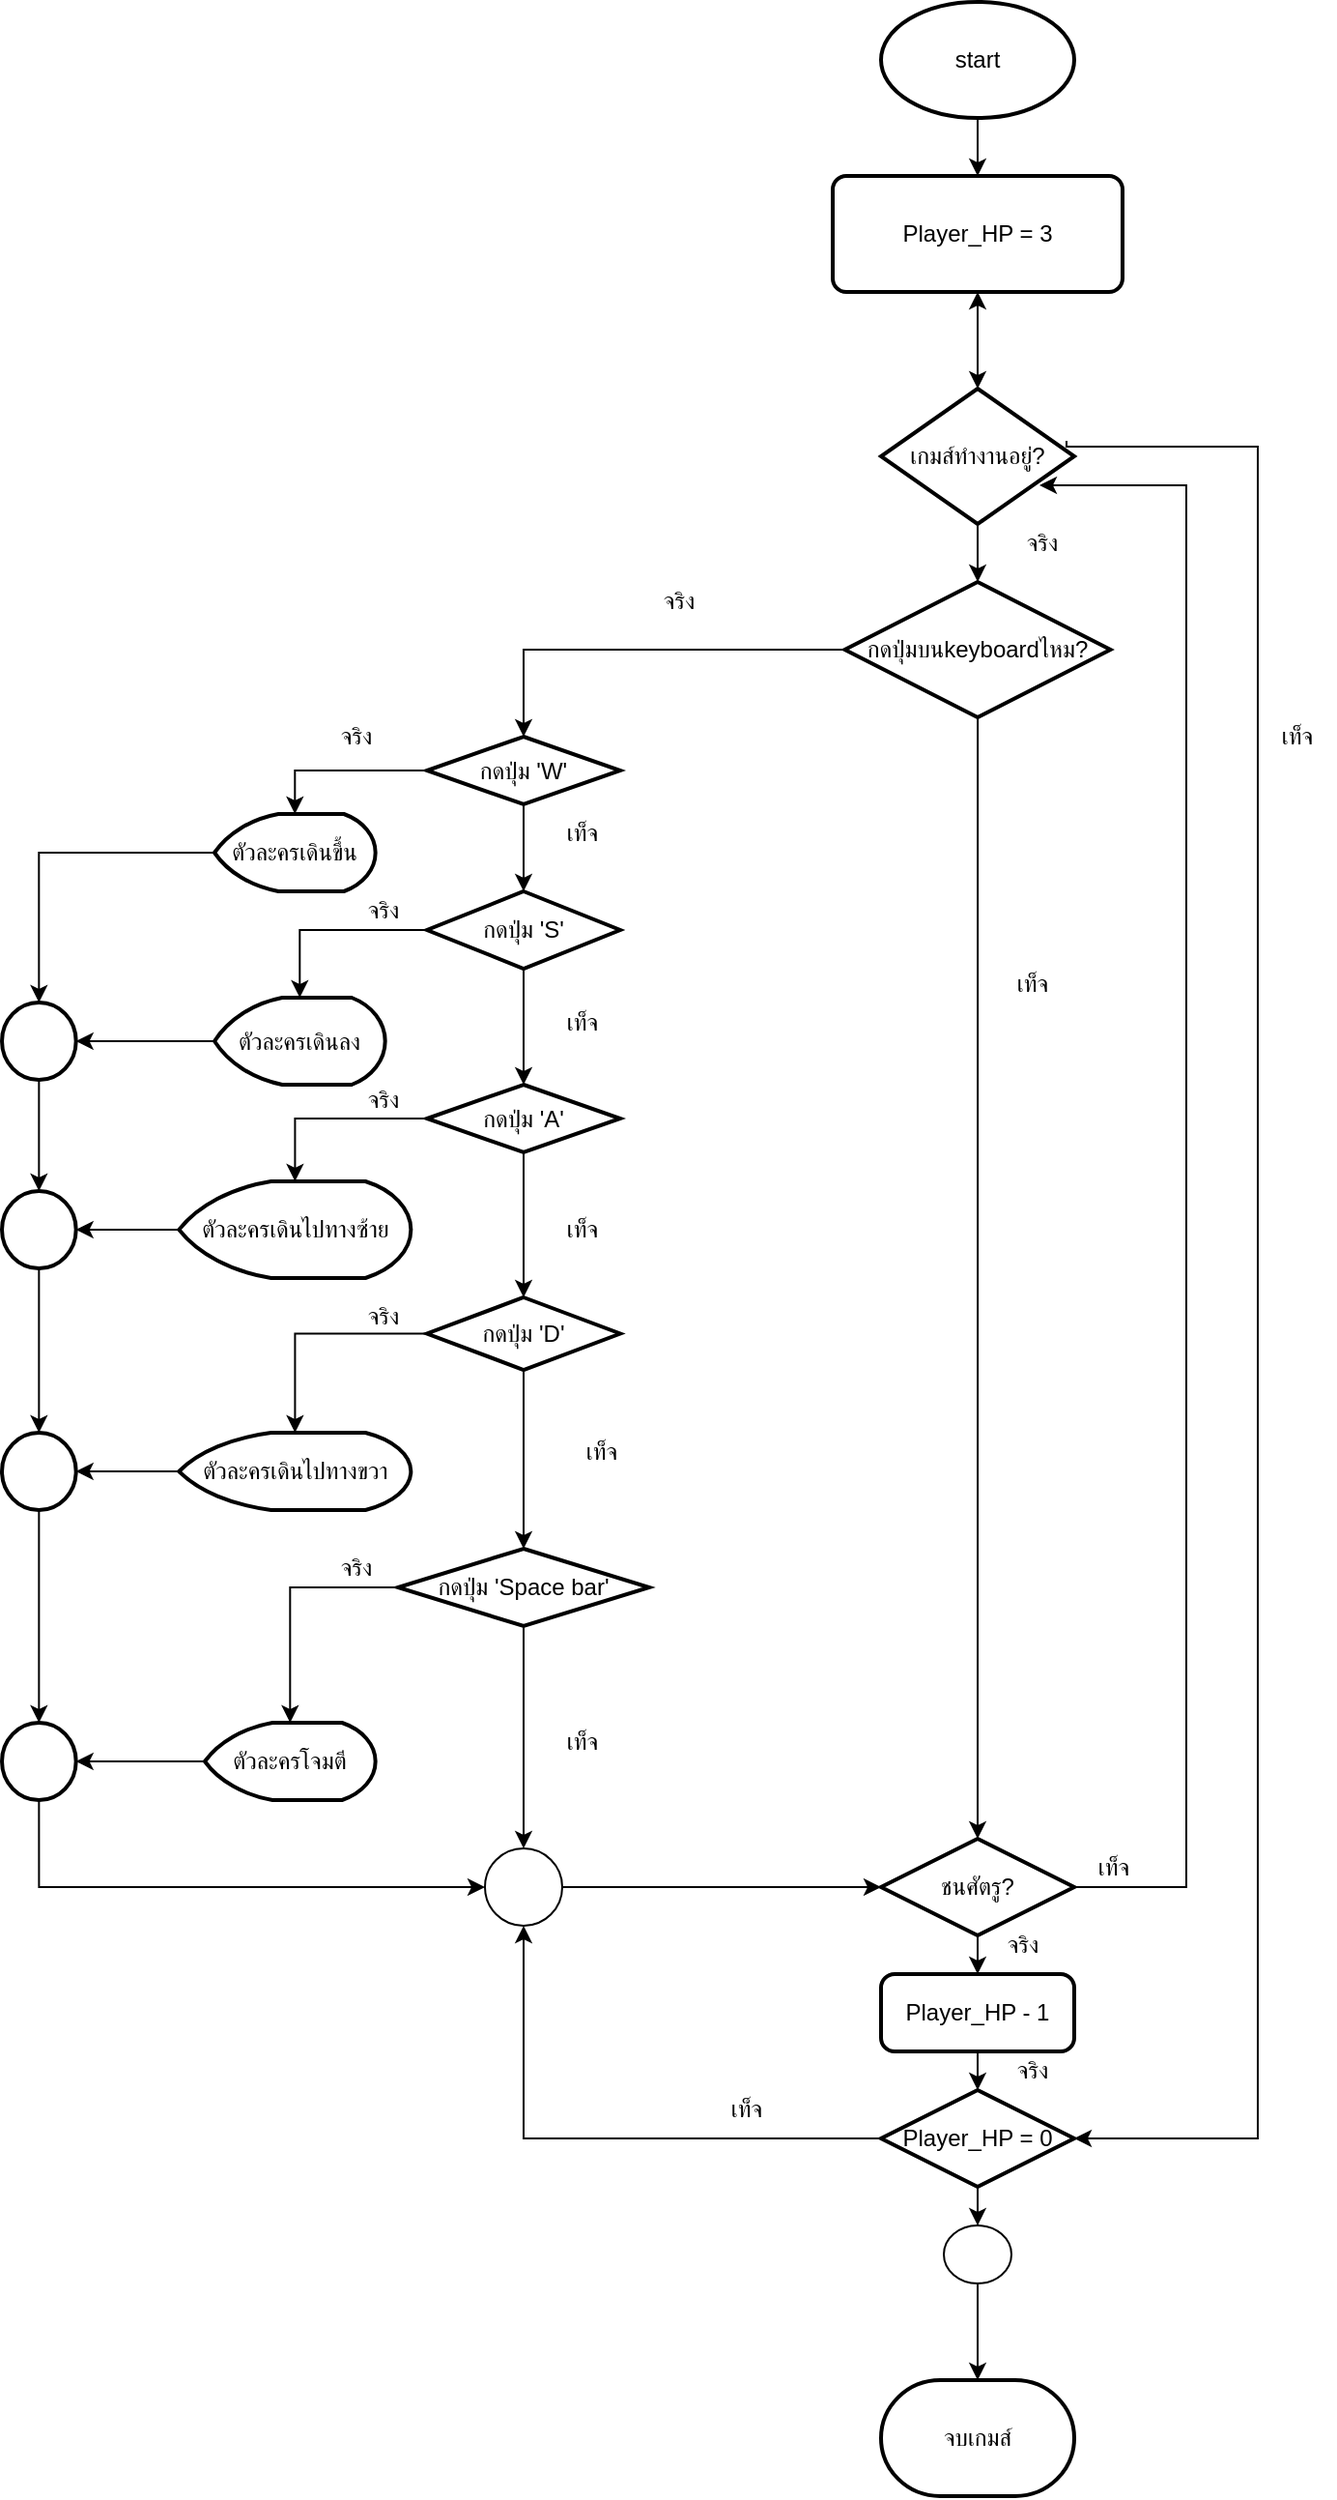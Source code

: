 <mxfile version="14.2.7" type="github" pages="3">
  <diagram id="C5RBs43oDa-KdzZeNtuy" name="seeker_game(seeker)">
    <mxGraphModel dx="1695" dy="1648" grid="1" gridSize="10" guides="1" tooltips="1" connect="1" arrows="1" fold="1" page="1" pageScale="1" pageWidth="827" pageHeight="1169" math="0" shadow="0">
      <root>
        <mxCell id="WIyWlLk6GJQsqaUBKTNV-0" />
        <mxCell id="WIyWlLk6GJQsqaUBKTNV-1" parent="WIyWlLk6GJQsqaUBKTNV-0" />
        <mxCell id="wHNVbnOoPtwqPBdJOQNX-8" value="" style="edgeStyle=orthogonalEdgeStyle;rounded=0;orthogonalLoop=1;jettySize=auto;html=1;" parent="WIyWlLk6GJQsqaUBKTNV-1" source="wHNVbnOoPtwqPBdJOQNX-9" edge="1">
          <mxGeometry relative="1" as="geometry">
            <mxPoint x="395" y="150" as="targetPoint" />
          </mxGeometry>
        </mxCell>
        <mxCell id="wHNVbnOoPtwqPBdJOQNX-6" value="start" style="strokeWidth=2;html=1;shape=mxgraph.flowchart.start_1;whiteSpace=wrap;" parent="WIyWlLk6GJQsqaUBKTNV-1" vertex="1">
          <mxGeometry x="345" width="100" height="60" as="geometry" />
        </mxCell>
        <mxCell id="wHNVbnOoPtwqPBdJOQNX-11" value="" style="edgeStyle=orthogonalEdgeStyle;rounded=0;orthogonalLoop=1;jettySize=auto;html=1;" parent="WIyWlLk6GJQsqaUBKTNV-1" source="wHNVbnOoPtwqPBdJOQNX-9" target="wHNVbnOoPtwqPBdJOQNX-35" edge="1">
          <mxGeometry relative="1" as="geometry">
            <mxPoint x="395" y="190" as="targetPoint" />
          </mxGeometry>
        </mxCell>
        <mxCell id="wHNVbnOoPtwqPBdJOQNX-9" value="Player_HP = 3" style="rounded=1;whiteSpace=wrap;html=1;absoluteArcSize=1;arcSize=14;strokeWidth=2;" parent="WIyWlLk6GJQsqaUBKTNV-1" vertex="1">
          <mxGeometry x="320" y="90" width="150" height="60" as="geometry" />
        </mxCell>
        <mxCell id="wHNVbnOoPtwqPBdJOQNX-26" value="" style="edgeStyle=orthogonalEdgeStyle;rounded=0;orthogonalLoop=1;jettySize=auto;html=1;" parent="WIyWlLk6GJQsqaUBKTNV-1" source="wHNVbnOoPtwqPBdJOQNX-6" target="wHNVbnOoPtwqPBdJOQNX-9" edge="1">
          <mxGeometry relative="1" as="geometry">
            <mxPoint x="395" y="60" as="sourcePoint" />
            <mxPoint x="395" y="150" as="targetPoint" />
          </mxGeometry>
        </mxCell>
        <mxCell id="wHNVbnOoPtwqPBdJOQNX-37" value="" style="edgeStyle=orthogonalEdgeStyle;rounded=0;orthogonalLoop=1;jettySize=auto;html=1;" parent="WIyWlLk6GJQsqaUBKTNV-1" source="wHNVbnOoPtwqPBdJOQNX-35" target="wHNVbnOoPtwqPBdJOQNX-39" edge="1">
          <mxGeometry relative="1" as="geometry">
            <mxPoint x="395" y="300" as="targetPoint" />
          </mxGeometry>
        </mxCell>
        <mxCell id="wHNVbnOoPtwqPBdJOQNX-91" value="" style="edgeStyle=orthogonalEdgeStyle;rounded=0;orthogonalLoop=1;jettySize=auto;html=1;entryX=1;entryY=0.5;entryDx=0;entryDy=0;entryPerimeter=0;exitX=0.96;exitY=0.386;exitDx=0;exitDy=0;exitPerimeter=0;" parent="WIyWlLk6GJQsqaUBKTNV-1" source="wHNVbnOoPtwqPBdJOQNX-35" target="wHNVbnOoPtwqPBdJOQNX-86" edge="1">
          <mxGeometry relative="1" as="geometry">
            <mxPoint x="530" y="1110" as="targetPoint" />
            <Array as="points">
              <mxPoint x="441" y="230" />
              <mxPoint x="540" y="230" />
              <mxPoint x="540" y="1105" />
            </Array>
            <mxPoint x="520" y="230" as="sourcePoint" />
          </mxGeometry>
        </mxCell>
        <mxCell id="wHNVbnOoPtwqPBdJOQNX-35" value="เกมส์ทำงานอยู่?" style="strokeWidth=2;html=1;shape=mxgraph.flowchart.decision;whiteSpace=wrap;" parent="WIyWlLk6GJQsqaUBKTNV-1" vertex="1">
          <mxGeometry x="345" y="200" width="100" height="70" as="geometry" />
        </mxCell>
        <mxCell id="wHNVbnOoPtwqPBdJOQNX-41" value="" style="edgeStyle=orthogonalEdgeStyle;rounded=0;orthogonalLoop=1;jettySize=auto;html=1;" parent="WIyWlLk6GJQsqaUBKTNV-1" source="wHNVbnOoPtwqPBdJOQNX-39" target="wHNVbnOoPtwqPBdJOQNX-42" edge="1">
          <mxGeometry relative="1" as="geometry">
            <mxPoint x="237.5" y="335" as="targetPoint" />
          </mxGeometry>
        </mxCell>
        <mxCell id="wHNVbnOoPtwqPBdJOQNX-48" value="" style="edgeStyle=orthogonalEdgeStyle;rounded=0;orthogonalLoop=1;jettySize=auto;html=1;" parent="WIyWlLk6GJQsqaUBKTNV-1" source="wHNVbnOoPtwqPBdJOQNX-39" target="wHNVbnOoPtwqPBdJOQNX-77" edge="1">
          <mxGeometry relative="1" as="geometry">
            <mxPoint x="395" y="920" as="targetPoint" />
          </mxGeometry>
        </mxCell>
        <mxCell id="wHNVbnOoPtwqPBdJOQNX-39" value="กดปุ่มบนkeyboardไหม?" style="strokeWidth=2;html=1;shape=mxgraph.flowchart.decision;whiteSpace=wrap;" parent="WIyWlLk6GJQsqaUBKTNV-1" vertex="1">
          <mxGeometry x="326.25" y="300" width="137.5" height="70" as="geometry" />
        </mxCell>
        <mxCell id="wHNVbnOoPtwqPBdJOQNX-44" value="" style="edgeStyle=orthogonalEdgeStyle;rounded=0;orthogonalLoop=1;jettySize=auto;html=1;" parent="WIyWlLk6GJQsqaUBKTNV-1" source="wHNVbnOoPtwqPBdJOQNX-42" target="wHNVbnOoPtwqPBdJOQNX-46" edge="1">
          <mxGeometry relative="1" as="geometry">
            <mxPoint x="80" y="432.5" as="targetPoint" />
          </mxGeometry>
        </mxCell>
        <mxCell id="wHNVbnOoPtwqPBdJOQNX-51" value="" style="edgeStyle=orthogonalEdgeStyle;rounded=0;orthogonalLoop=1;jettySize=auto;html=1;" parent="WIyWlLk6GJQsqaUBKTNV-1" source="wHNVbnOoPtwqPBdJOQNX-42" target="wHNVbnOoPtwqPBdJOQNX-52" edge="1">
          <mxGeometry relative="1" as="geometry">
            <mxPoint x="160" y="460" as="targetPoint" />
          </mxGeometry>
        </mxCell>
        <mxCell id="wHNVbnOoPtwqPBdJOQNX-42" value="กดปุ่ม &#39;W&#39;" style="strokeWidth=2;html=1;shape=mxgraph.flowchart.decision;whiteSpace=wrap;" parent="WIyWlLk6GJQsqaUBKTNV-1" vertex="1">
          <mxGeometry x="110" y="380" width="100" height="35" as="geometry" />
        </mxCell>
        <mxCell id="CEpXH5v3VkCyneLMz-51-4" value="" style="edgeStyle=orthogonalEdgeStyle;rounded=0;orthogonalLoop=1;jettySize=auto;html=1;" edge="1" parent="WIyWlLk6GJQsqaUBKTNV-1" source="wHNVbnOoPtwqPBdJOQNX-46" target="CEpXH5v3VkCyneLMz-51-3">
          <mxGeometry relative="1" as="geometry" />
        </mxCell>
        <mxCell id="wHNVbnOoPtwqPBdJOQNX-46" value="ตัวละครเดินขึ้น" style="strokeWidth=2;html=1;shape=mxgraph.flowchart.display;whiteSpace=wrap;" parent="WIyWlLk6GJQsqaUBKTNV-1" vertex="1">
          <mxGeometry y="420" width="83.33" height="40" as="geometry" />
        </mxCell>
        <mxCell id="wHNVbnOoPtwqPBdJOQNX-55" value="" style="edgeStyle=orthogonalEdgeStyle;rounded=0;orthogonalLoop=1;jettySize=auto;html=1;" parent="WIyWlLk6GJQsqaUBKTNV-1" source="wHNVbnOoPtwqPBdJOQNX-52" target="wHNVbnOoPtwqPBdJOQNX-56" edge="1">
          <mxGeometry relative="1" as="geometry">
            <mxPoint x="60" y="480" as="targetPoint" />
          </mxGeometry>
        </mxCell>
        <mxCell id="wHNVbnOoPtwqPBdJOQNX-58" value="" style="edgeStyle=orthogonalEdgeStyle;rounded=0;orthogonalLoop=1;jettySize=auto;html=1;" parent="WIyWlLk6GJQsqaUBKTNV-1" source="wHNVbnOoPtwqPBdJOQNX-52" target="wHNVbnOoPtwqPBdJOQNX-59" edge="1">
          <mxGeometry relative="1" as="geometry">
            <mxPoint x="160" y="570" as="targetPoint" />
          </mxGeometry>
        </mxCell>
        <mxCell id="wHNVbnOoPtwqPBdJOQNX-52" value="กดปุ่ม &#39;S&#39;" style="strokeWidth=2;html=1;shape=mxgraph.flowchart.decision;whiteSpace=wrap;" parent="WIyWlLk6GJQsqaUBKTNV-1" vertex="1">
          <mxGeometry x="110" y="460" width="100" height="40" as="geometry" />
        </mxCell>
        <mxCell id="CEpXH5v3VkCyneLMz-51-5" value="" style="edgeStyle=orthogonalEdgeStyle;rounded=0;orthogonalLoop=1;jettySize=auto;html=1;" edge="1" parent="WIyWlLk6GJQsqaUBKTNV-1" source="wHNVbnOoPtwqPBdJOQNX-56" target="CEpXH5v3VkCyneLMz-51-3">
          <mxGeometry relative="1" as="geometry" />
        </mxCell>
        <mxCell id="wHNVbnOoPtwqPBdJOQNX-56" value="ตัวละครเดินลง" style="strokeWidth=2;html=1;shape=mxgraph.flowchart.display;whiteSpace=wrap;" parent="WIyWlLk6GJQsqaUBKTNV-1" vertex="1">
          <mxGeometry y="515" width="88.34" height="45" as="geometry" />
        </mxCell>
        <mxCell id="wHNVbnOoPtwqPBdJOQNX-60" value="" style="edgeStyle=orthogonalEdgeStyle;rounded=0;orthogonalLoop=1;jettySize=auto;html=1;" parent="WIyWlLk6GJQsqaUBKTNV-1" source="wHNVbnOoPtwqPBdJOQNX-59" target="wHNVbnOoPtwqPBdJOQNX-61" edge="1">
          <mxGeometry relative="1" as="geometry">
            <mxPoint x="44" y="630" as="targetPoint" />
          </mxGeometry>
        </mxCell>
        <mxCell id="wHNVbnOoPtwqPBdJOQNX-63" value="" style="edgeStyle=orthogonalEdgeStyle;rounded=0;orthogonalLoop=1;jettySize=auto;html=1;" parent="WIyWlLk6GJQsqaUBKTNV-1" source="wHNVbnOoPtwqPBdJOQNX-59" target="wHNVbnOoPtwqPBdJOQNX-64" edge="1">
          <mxGeometry relative="1" as="geometry">
            <mxPoint x="160" y="662.5" as="targetPoint" />
          </mxGeometry>
        </mxCell>
        <mxCell id="wHNVbnOoPtwqPBdJOQNX-59" value="กดปุ่ม &#39;A&#39;" style="strokeWidth=2;html=1;shape=mxgraph.flowchart.decision;whiteSpace=wrap;" parent="WIyWlLk6GJQsqaUBKTNV-1" vertex="1">
          <mxGeometry x="110" y="560" width="100" height="35" as="geometry" />
        </mxCell>
        <mxCell id="CEpXH5v3VkCyneLMz-51-8" value="" style="edgeStyle=orthogonalEdgeStyle;rounded=0;orthogonalLoop=1;jettySize=auto;html=1;" edge="1" parent="WIyWlLk6GJQsqaUBKTNV-1" source="wHNVbnOoPtwqPBdJOQNX-61" target="CEpXH5v3VkCyneLMz-51-6">
          <mxGeometry relative="1" as="geometry" />
        </mxCell>
        <mxCell id="wHNVbnOoPtwqPBdJOQNX-61" value="ตัวละครเดินไปทางซ้าย" style="strokeWidth=2;html=1;shape=mxgraph.flowchart.display;whiteSpace=wrap;" parent="WIyWlLk6GJQsqaUBKTNV-1" vertex="1">
          <mxGeometry x="-18.34" y="610" width="120" height="50" as="geometry" />
        </mxCell>
        <mxCell id="wHNVbnOoPtwqPBdJOQNX-66" value="" style="edgeStyle=orthogonalEdgeStyle;rounded=0;orthogonalLoop=1;jettySize=auto;html=1;" parent="WIyWlLk6GJQsqaUBKTNV-1" source="wHNVbnOoPtwqPBdJOQNX-64" target="wHNVbnOoPtwqPBdJOQNX-67" edge="1">
          <mxGeometry relative="1" as="geometry">
            <mxPoint x="30.017" y="688.8" as="targetPoint" />
          </mxGeometry>
        </mxCell>
        <mxCell id="wHNVbnOoPtwqPBdJOQNX-70" value="" style="edgeStyle=orthogonalEdgeStyle;rounded=0;orthogonalLoop=1;jettySize=auto;html=1;" parent="WIyWlLk6GJQsqaUBKTNV-1" source="wHNVbnOoPtwqPBdJOQNX-64" target="wHNVbnOoPtwqPBdJOQNX-71" edge="1">
          <mxGeometry relative="1" as="geometry">
            <mxPoint x="160" y="776.25" as="targetPoint" />
          </mxGeometry>
        </mxCell>
        <mxCell id="wHNVbnOoPtwqPBdJOQNX-64" value="กดปุ่ม &#39;D&#39;" style="strokeWidth=2;html=1;shape=mxgraph.flowchart.decision;whiteSpace=wrap;" parent="WIyWlLk6GJQsqaUBKTNV-1" vertex="1">
          <mxGeometry x="110" y="670" width="100" height="37.5" as="geometry" />
        </mxCell>
        <mxCell id="CEpXH5v3VkCyneLMz-51-11" value="" style="edgeStyle=orthogonalEdgeStyle;rounded=0;orthogonalLoop=1;jettySize=auto;html=1;" edge="1" parent="WIyWlLk6GJQsqaUBKTNV-1" source="wHNVbnOoPtwqPBdJOQNX-67" target="CEpXH5v3VkCyneLMz-51-9">
          <mxGeometry relative="1" as="geometry" />
        </mxCell>
        <mxCell id="wHNVbnOoPtwqPBdJOQNX-67" value="ตัวละครเดินไปทางขวา" style="strokeWidth=2;html=1;shape=mxgraph.flowchart.display;whiteSpace=wrap;" parent="WIyWlLk6GJQsqaUBKTNV-1" vertex="1">
          <mxGeometry x="-18.34" y="740" width="120" height="40" as="geometry" />
        </mxCell>
        <mxCell id="wHNVbnOoPtwqPBdJOQNX-73" value="" style="edgeStyle=orthogonalEdgeStyle;rounded=0;orthogonalLoop=1;jettySize=auto;html=1;" parent="WIyWlLk6GJQsqaUBKTNV-1" source="wHNVbnOoPtwqPBdJOQNX-71" target="wHNVbnOoPtwqPBdJOQNX-74" edge="1">
          <mxGeometry relative="1" as="geometry">
            <mxPoint x="15" y="820" as="targetPoint" />
          </mxGeometry>
        </mxCell>
        <mxCell id="wHNVbnOoPtwqPBdJOQNX-94" value="" style="edgeStyle=orthogonalEdgeStyle;rounded=0;orthogonalLoop=1;jettySize=auto;html=1;exitX=0.5;exitY=1;exitDx=0;exitDy=0;exitPerimeter=0;" parent="WIyWlLk6GJQsqaUBKTNV-1" source="wHNVbnOoPtwqPBdJOQNX-71" target="CEpXH5v3VkCyneLMz-51-2" edge="1">
          <mxGeometry relative="1" as="geometry">
            <mxPoint x="160" y="940" as="targetPoint" />
            <Array as="points">
              <mxPoint x="160" y="940" />
            </Array>
          </mxGeometry>
        </mxCell>
        <mxCell id="wHNVbnOoPtwqPBdJOQNX-71" value="กดปุ่ม &#39;Space bar&#39;" style="strokeWidth=2;html=1;shape=mxgraph.flowchart.decision;whiteSpace=wrap;" parent="WIyWlLk6GJQsqaUBKTNV-1" vertex="1">
          <mxGeometry x="95" y="800" width="130" height="40" as="geometry" />
        </mxCell>
        <mxCell id="CEpXH5v3VkCyneLMz-51-14" value="" style="edgeStyle=orthogonalEdgeStyle;rounded=0;orthogonalLoop=1;jettySize=auto;html=1;" edge="1" parent="WIyWlLk6GJQsqaUBKTNV-1" source="wHNVbnOoPtwqPBdJOQNX-74" target="CEpXH5v3VkCyneLMz-51-12">
          <mxGeometry relative="1" as="geometry" />
        </mxCell>
        <mxCell id="wHNVbnOoPtwqPBdJOQNX-74" value="ตัวละครโจมตี" style="strokeWidth=2;html=1;shape=mxgraph.flowchart.display;whiteSpace=wrap;" parent="WIyWlLk6GJQsqaUBKTNV-1" vertex="1">
          <mxGeometry x="-5.01" y="890" width="88.34" height="40" as="geometry" />
        </mxCell>
        <mxCell id="wHNVbnOoPtwqPBdJOQNX-82" value="" style="edgeStyle=orthogonalEdgeStyle;rounded=0;orthogonalLoop=1;jettySize=auto;html=1;" parent="WIyWlLk6GJQsqaUBKTNV-1" source="wHNVbnOoPtwqPBdJOQNX-77" target="wHNVbnOoPtwqPBdJOQNX-83" edge="1">
          <mxGeometry relative="1" as="geometry">
            <mxPoint x="395" y="1030" as="targetPoint" />
          </mxGeometry>
        </mxCell>
        <mxCell id="wHNVbnOoPtwqPBdJOQNX-96" value="" style="edgeStyle=orthogonalEdgeStyle;rounded=0;orthogonalLoop=1;jettySize=auto;html=1;entryX=0.82;entryY=0.714;entryDx=0;entryDy=0;entryPerimeter=0;" parent="WIyWlLk6GJQsqaUBKTNV-1" source="wHNVbnOoPtwqPBdJOQNX-77" target="wHNVbnOoPtwqPBdJOQNX-35" edge="1">
          <mxGeometry relative="1" as="geometry">
            <mxPoint x="502.5" y="250" as="targetPoint" />
            <Array as="points">
              <mxPoint x="503" y="975" />
              <mxPoint x="503" y="250" />
            </Array>
          </mxGeometry>
        </mxCell>
        <mxCell id="wHNVbnOoPtwqPBdJOQNX-77" value="ชนศัตรู?" style="strokeWidth=2;html=1;shape=mxgraph.flowchart.decision;whiteSpace=wrap;" parent="WIyWlLk6GJQsqaUBKTNV-1" vertex="1">
          <mxGeometry x="345" y="950" width="100" height="50" as="geometry" />
        </mxCell>
        <mxCell id="wHNVbnOoPtwqPBdJOQNX-85" value="" style="edgeStyle=orthogonalEdgeStyle;rounded=0;orthogonalLoop=1;jettySize=auto;html=1;" parent="WIyWlLk6GJQsqaUBKTNV-1" source="wHNVbnOoPtwqPBdJOQNX-83" target="wHNVbnOoPtwqPBdJOQNX-86" edge="1">
          <mxGeometry relative="1" as="geometry">
            <mxPoint x="395" y="1100" as="targetPoint" />
          </mxGeometry>
        </mxCell>
        <mxCell id="wHNVbnOoPtwqPBdJOQNX-83" value="Player_HP - 1" style="rounded=1;whiteSpace=wrap;html=1;absoluteArcSize=1;arcSize=14;strokeWidth=2;" parent="WIyWlLk6GJQsqaUBKTNV-1" vertex="1">
          <mxGeometry x="345" y="1020" width="100" height="40" as="geometry" />
        </mxCell>
        <mxCell id="wHNVbnOoPtwqPBdJOQNX-88" value="" style="edgeStyle=orthogonalEdgeStyle;rounded=0;orthogonalLoop=1;jettySize=auto;html=1;" parent="WIyWlLk6GJQsqaUBKTNV-1" source="wHNVbnOoPtwqPBdJOQNX-86" target="wHNVbnOoPtwqPBdJOQNX-92" edge="1">
          <mxGeometry relative="1" as="geometry">
            <mxPoint x="395" y="1149" as="targetPoint" />
          </mxGeometry>
        </mxCell>
        <mxCell id="CEpXH5v3VkCyneLMz-51-34" value="" style="edgeStyle=orthogonalEdgeStyle;rounded=0;orthogonalLoop=1;jettySize=auto;html=1;entryX=0.5;entryY=1;entryDx=0;entryDy=0;entryPerimeter=0;" edge="1" parent="WIyWlLk6GJQsqaUBKTNV-1" source="wHNVbnOoPtwqPBdJOQNX-86" target="CEpXH5v3VkCyneLMz-51-2">
          <mxGeometry relative="1" as="geometry">
            <mxPoint x="160" y="1105" as="targetPoint" />
            <Array as="points">
              <mxPoint x="160" y="1105" />
            </Array>
          </mxGeometry>
        </mxCell>
        <mxCell id="wHNVbnOoPtwqPBdJOQNX-86" value="Player_HP = 0" style="strokeWidth=2;html=1;shape=mxgraph.flowchart.decision;whiteSpace=wrap;" parent="WIyWlLk6GJQsqaUBKTNV-1" vertex="1">
          <mxGeometry x="345" y="1080" width="100" height="50" as="geometry" />
        </mxCell>
        <mxCell id="wHNVbnOoPtwqPBdJOQNX-100" value="" style="edgeStyle=orthogonalEdgeStyle;rounded=0;orthogonalLoop=1;jettySize=auto;html=1;" parent="WIyWlLk6GJQsqaUBKTNV-1" source="wHNVbnOoPtwqPBdJOQNX-92" target="wHNVbnOoPtwqPBdJOQNX-101" edge="1">
          <mxGeometry relative="1" as="geometry">
            <mxPoint x="395" y="1220" as="targetPoint" />
          </mxGeometry>
        </mxCell>
        <mxCell id="wHNVbnOoPtwqPBdJOQNX-92" value="" style="verticalLabelPosition=bottom;verticalAlign=top;html=1;shape=mxgraph.flowchart.on-page_reference;" parent="WIyWlLk6GJQsqaUBKTNV-1" vertex="1">
          <mxGeometry x="377.5" y="1150" width="35" height="30" as="geometry" />
        </mxCell>
        <mxCell id="wHNVbnOoPtwqPBdJOQNX-101" value="จบเกมส์" style="strokeWidth=2;html=1;shape=mxgraph.flowchart.terminator;whiteSpace=wrap;" parent="WIyWlLk6GJQsqaUBKTNV-1" vertex="1">
          <mxGeometry x="345" y="1230" width="100" height="60" as="geometry" />
        </mxCell>
        <mxCell id="CEpXH5v3VkCyneLMz-51-0" value="จริง" style="text;html=1;align=center;verticalAlign=middle;resizable=0;points=[];autosize=1;" vertex="1" parent="WIyWlLk6GJQsqaUBKTNV-1">
          <mxGeometry x="225" y="300" width="30" height="20" as="geometry" />
        </mxCell>
        <mxCell id="CEpXH5v3VkCyneLMz-51-1" value="จริง" style="text;html=1;align=center;verticalAlign=middle;resizable=0;points=[];autosize=1;" vertex="1" parent="WIyWlLk6GJQsqaUBKTNV-1">
          <mxGeometry x="58.34" y="370" width="30" height="20" as="geometry" />
        </mxCell>
        <mxCell id="CEpXH5v3VkCyneLMz-51-18" value="" style="edgeStyle=orthogonalEdgeStyle;rounded=0;orthogonalLoop=1;jettySize=auto;html=1;entryX=0;entryY=0.5;entryDx=0;entryDy=0;entryPerimeter=0;" edge="1" parent="WIyWlLk6GJQsqaUBKTNV-1" source="CEpXH5v3VkCyneLMz-51-2" target="wHNVbnOoPtwqPBdJOQNX-77">
          <mxGeometry relative="1" as="geometry">
            <mxPoint x="260" y="975" as="targetPoint" />
          </mxGeometry>
        </mxCell>
        <mxCell id="CEpXH5v3VkCyneLMz-51-2" value="" style="verticalLabelPosition=bottom;verticalAlign=top;html=1;shape=mxgraph.flowchart.on-page_reference;" vertex="1" parent="WIyWlLk6GJQsqaUBKTNV-1">
          <mxGeometry x="140" y="955" width="40" height="40" as="geometry" />
        </mxCell>
        <mxCell id="CEpXH5v3VkCyneLMz-51-7" value="" style="edgeStyle=orthogonalEdgeStyle;rounded=0;orthogonalLoop=1;jettySize=auto;html=1;" edge="1" parent="WIyWlLk6GJQsqaUBKTNV-1" source="CEpXH5v3VkCyneLMz-51-3" target="CEpXH5v3VkCyneLMz-51-6">
          <mxGeometry relative="1" as="geometry" />
        </mxCell>
        <mxCell id="CEpXH5v3VkCyneLMz-51-3" value="" style="ellipse;whiteSpace=wrap;html=1;strokeWidth=2;" vertex="1" parent="WIyWlLk6GJQsqaUBKTNV-1">
          <mxGeometry x="-110" y="517.5" width="38.34" height="40" as="geometry" />
        </mxCell>
        <mxCell id="CEpXH5v3VkCyneLMz-51-10" value="" style="edgeStyle=orthogonalEdgeStyle;rounded=0;orthogonalLoop=1;jettySize=auto;html=1;" edge="1" parent="WIyWlLk6GJQsqaUBKTNV-1" source="CEpXH5v3VkCyneLMz-51-6" target="CEpXH5v3VkCyneLMz-51-9">
          <mxGeometry relative="1" as="geometry" />
        </mxCell>
        <mxCell id="CEpXH5v3VkCyneLMz-51-6" value="" style="ellipse;whiteSpace=wrap;html=1;strokeWidth=2;" vertex="1" parent="WIyWlLk6GJQsqaUBKTNV-1">
          <mxGeometry x="-110" y="615" width="38.34" height="40" as="geometry" />
        </mxCell>
        <mxCell id="CEpXH5v3VkCyneLMz-51-13" value="" style="edgeStyle=orthogonalEdgeStyle;rounded=0;orthogonalLoop=1;jettySize=auto;html=1;" edge="1" parent="WIyWlLk6GJQsqaUBKTNV-1" source="CEpXH5v3VkCyneLMz-51-9" target="CEpXH5v3VkCyneLMz-51-12">
          <mxGeometry relative="1" as="geometry" />
        </mxCell>
        <mxCell id="CEpXH5v3VkCyneLMz-51-9" value="" style="ellipse;whiteSpace=wrap;html=1;strokeWidth=2;" vertex="1" parent="WIyWlLk6GJQsqaUBKTNV-1">
          <mxGeometry x="-110" y="740" width="38.34" height="40" as="geometry" />
        </mxCell>
        <mxCell id="CEpXH5v3VkCyneLMz-51-16" value="" style="edgeStyle=orthogonalEdgeStyle;rounded=0;orthogonalLoop=1;jettySize=auto;html=1;entryX=0;entryY=0.5;entryDx=0;entryDy=0;entryPerimeter=0;exitX=0.5;exitY=1;exitDx=0;exitDy=0;" edge="1" parent="WIyWlLk6GJQsqaUBKTNV-1" source="CEpXH5v3VkCyneLMz-51-12" target="CEpXH5v3VkCyneLMz-51-2">
          <mxGeometry relative="1" as="geometry">
            <mxPoint x="-91" y="1010" as="targetPoint" />
            <Array as="points">
              <mxPoint x="-91" y="975" />
            </Array>
          </mxGeometry>
        </mxCell>
        <mxCell id="CEpXH5v3VkCyneLMz-51-12" value="" style="ellipse;whiteSpace=wrap;html=1;strokeWidth=2;" vertex="1" parent="WIyWlLk6GJQsqaUBKTNV-1">
          <mxGeometry x="-110" y="890" width="38.34" height="40" as="geometry" />
        </mxCell>
        <mxCell id="CEpXH5v3VkCyneLMz-51-19" value="จริง" style="text;html=1;align=center;verticalAlign=middle;resizable=0;points=[];autosize=1;" vertex="1" parent="WIyWlLk6GJQsqaUBKTNV-1">
          <mxGeometry x="71.66" y="460" width="30" height="20" as="geometry" />
        </mxCell>
        <mxCell id="CEpXH5v3VkCyneLMz-51-20" value="จริง" style="text;html=1;align=center;verticalAlign=middle;resizable=0;points=[];autosize=1;" vertex="1" parent="WIyWlLk6GJQsqaUBKTNV-1">
          <mxGeometry x="71.66" y="557.5" width="30" height="20" as="geometry" />
        </mxCell>
        <mxCell id="CEpXH5v3VkCyneLMz-51-21" value="จริง" style="text;html=1;align=center;verticalAlign=middle;resizable=0;points=[];autosize=1;" vertex="1" parent="WIyWlLk6GJQsqaUBKTNV-1">
          <mxGeometry x="71.66" y="670" width="30" height="20" as="geometry" />
        </mxCell>
        <mxCell id="CEpXH5v3VkCyneLMz-51-22" value="จริง" style="text;html=1;align=center;verticalAlign=middle;resizable=0;points=[];autosize=1;" vertex="1" parent="WIyWlLk6GJQsqaUBKTNV-1">
          <mxGeometry x="58.34" y="800" width="30" height="20" as="geometry" />
        </mxCell>
        <mxCell id="CEpXH5v3VkCyneLMz-51-23" value="จริง" style="text;html=1;align=center;verticalAlign=middle;resizable=0;points=[];autosize=1;" vertex="1" parent="WIyWlLk6GJQsqaUBKTNV-1">
          <mxGeometry x="412.5" y="270" width="30" height="20" as="geometry" />
        </mxCell>
        <mxCell id="CEpXH5v3VkCyneLMz-51-24" value="เท็จ" style="text;html=1;align=center;verticalAlign=middle;resizable=0;points=[];autosize=1;" vertex="1" parent="WIyWlLk6GJQsqaUBKTNV-1">
          <mxGeometry x="540" y="370" width="40" height="20" as="geometry" />
        </mxCell>
        <mxCell id="CEpXH5v3VkCyneLMz-51-25" value="เท็จ" style="text;html=1;align=center;verticalAlign=middle;resizable=0;points=[];autosize=1;" vertex="1" parent="WIyWlLk6GJQsqaUBKTNV-1">
          <mxGeometry x="402.5" y="497.5" width="40" height="20" as="geometry" />
        </mxCell>
        <mxCell id="CEpXH5v3VkCyneLMz-51-26" value="เท็จ" style="text;html=1;align=center;verticalAlign=middle;resizable=0;points=[];autosize=1;" vertex="1" parent="WIyWlLk6GJQsqaUBKTNV-1">
          <mxGeometry x="170" y="420" width="40" height="20" as="geometry" />
        </mxCell>
        <mxCell id="CEpXH5v3VkCyneLMz-51-27" value="เท็จ" style="text;html=1;align=center;verticalAlign=middle;resizable=0;points=[];autosize=1;" vertex="1" parent="WIyWlLk6GJQsqaUBKTNV-1">
          <mxGeometry x="170" y="517.5" width="40" height="20" as="geometry" />
        </mxCell>
        <mxCell id="CEpXH5v3VkCyneLMz-51-28" value="เท็จ" style="text;html=1;align=center;verticalAlign=middle;resizable=0;points=[];autosize=1;" vertex="1" parent="WIyWlLk6GJQsqaUBKTNV-1">
          <mxGeometry x="170" y="625" width="40" height="20" as="geometry" />
        </mxCell>
        <mxCell id="CEpXH5v3VkCyneLMz-51-29" value="เท็จ" style="text;html=1;align=center;verticalAlign=middle;resizable=0;points=[];autosize=1;" vertex="1" parent="WIyWlLk6GJQsqaUBKTNV-1">
          <mxGeometry x="180" y="740" width="40" height="20" as="geometry" />
        </mxCell>
        <mxCell id="CEpXH5v3VkCyneLMz-51-30" value="เท็จ" style="text;html=1;align=center;verticalAlign=middle;resizable=0;points=[];autosize=1;" vertex="1" parent="WIyWlLk6GJQsqaUBKTNV-1">
          <mxGeometry x="170" y="890" width="40" height="20" as="geometry" />
        </mxCell>
        <mxCell id="CEpXH5v3VkCyneLMz-51-31" value="จริง" style="text;html=1;align=center;verticalAlign=middle;resizable=0;points=[];autosize=1;" vertex="1" parent="WIyWlLk6GJQsqaUBKTNV-1">
          <mxGeometry x="402.5" y="995" width="30" height="20" as="geometry" />
        </mxCell>
        <mxCell id="CEpXH5v3VkCyneLMz-51-32" value="เท็จ" style="text;html=1;align=center;verticalAlign=middle;resizable=0;points=[];autosize=1;" vertex="1" parent="WIyWlLk6GJQsqaUBKTNV-1">
          <mxGeometry x="445" y="955" width="40" height="20" as="geometry" />
        </mxCell>
        <mxCell id="CEpXH5v3VkCyneLMz-51-35" value="จริง" style="text;html=1;align=center;verticalAlign=middle;resizable=0;points=[];autosize=1;" vertex="1" parent="WIyWlLk6GJQsqaUBKTNV-1">
          <mxGeometry x="407.5" y="1060" width="30" height="20" as="geometry" />
        </mxCell>
        <mxCell id="CEpXH5v3VkCyneLMz-51-36" value="เท็จ" style="text;html=1;align=center;verticalAlign=middle;resizable=0;points=[];autosize=1;" vertex="1" parent="WIyWlLk6GJQsqaUBKTNV-1">
          <mxGeometry x="255" y="1080" width="40" height="20" as="geometry" />
        </mxCell>
      </root>
    </mxGraphModel>
  </diagram>
  <diagram id="0l2_-zBtpVy_oUGGxrWg" name="egg_game(char)">
    <mxGraphModel dx="1695" dy="479" grid="1" gridSize="10" guides="1" tooltips="1" connect="1" arrows="1" fold="1" page="1" pageScale="1" pageWidth="827" pageHeight="1169" math="0" shadow="0">
      <root>
        <mxCell id="9Wb0JKzN1-u47PAMSQWR-0" />
        <mxCell id="9Wb0JKzN1-u47PAMSQWR-1" parent="9Wb0JKzN1-u47PAMSQWR-0" />
        <mxCell id="9Wb0JKzN1-u47PAMSQWR-4" value="" style="edgeStyle=orthogonalEdgeStyle;rounded=0;orthogonalLoop=1;jettySize=auto;html=1;" edge="1" parent="9Wb0JKzN1-u47PAMSQWR-1" source="9Wb0JKzN1-u47PAMSQWR-2" target="9Wb0JKzN1-u47PAMSQWR-5">
          <mxGeometry relative="1" as="geometry">
            <mxPoint x="400" y="120" as="targetPoint" />
          </mxGeometry>
        </mxCell>
        <mxCell id="9Wb0JKzN1-u47PAMSQWR-2" value="Start" style="strokeWidth=2;html=1;shape=mxgraph.flowchart.start_1;whiteSpace=wrap;" vertex="1" parent="9Wb0JKzN1-u47PAMSQWR-1">
          <mxGeometry x="350" y="20" width="100" height="60" as="geometry" />
        </mxCell>
        <mxCell id="9Wb0JKzN1-u47PAMSQWR-7" value="" style="edgeStyle=orthogonalEdgeStyle;rounded=0;orthogonalLoop=1;jettySize=auto;html=1;" edge="1" parent="9Wb0JKzN1-u47PAMSQWR-1" source="9Wb0JKzN1-u47PAMSQWR-5" target="9Wb0JKzN1-u47PAMSQWR-6">
          <mxGeometry relative="1" as="geometry" />
        </mxCell>
        <mxCell id="1oCmnT7xa0iw2cqmcvMW-1" value="" style="edgeStyle=orthogonalEdgeStyle;rounded=0;orthogonalLoop=1;jettySize=auto;html=1;entryX=1;entryY=0.5;entryDx=0;entryDy=0;entryPerimeter=0;" edge="1" parent="9Wb0JKzN1-u47PAMSQWR-1" source="9Wb0JKzN1-u47PAMSQWR-5" target="84_rYGUVFakp770iLdub-4">
          <mxGeometry relative="1" as="geometry">
            <mxPoint x="520" y="810" as="targetPoint" />
            <Array as="points">
              <mxPoint x="530" y="150" />
              <mxPoint x="530" y="811" />
            </Array>
          </mxGeometry>
        </mxCell>
        <mxCell id="9Wb0JKzN1-u47PAMSQWR-5" value="เกมส์ทำงานอยู่?" style="strokeWidth=2;html=1;shape=mxgraph.flowchart.decision;whiteSpace=wrap;" vertex="1" parent="9Wb0JKzN1-u47PAMSQWR-1">
          <mxGeometry x="350" y="120" width="100" height="60" as="geometry" />
        </mxCell>
        <mxCell id="NgM9Ovg9Ky_suRwWckCO-1" value="" style="edgeStyle=orthogonalEdgeStyle;rounded=0;orthogonalLoop=1;jettySize=auto;html=1;" edge="1" parent="9Wb0JKzN1-u47PAMSQWR-1" source="9Wb0JKzN1-u47PAMSQWR-6" target="NgM9Ovg9Ky_suRwWckCO-0">
          <mxGeometry relative="1" as="geometry" />
        </mxCell>
        <mxCell id="RoOmngzclKiAkyLSAu1z-5" value="" style="edgeStyle=orthogonalEdgeStyle;rounded=0;orthogonalLoop=1;jettySize=auto;html=1;exitX=1;exitY=0.5;exitDx=0;exitDy=0;exitPerimeter=0;entryX=0.88;entryY=0.6;entryDx=0;entryDy=0;entryPerimeter=0;" edge="1" parent="9Wb0JKzN1-u47PAMSQWR-1" source="9Wb0JKzN1-u47PAMSQWR-6" target="9Wb0JKzN1-u47PAMSQWR-5">
          <mxGeometry relative="1" as="geometry">
            <mxPoint x="470" y="450" as="targetPoint" />
            <Array as="points">
              <mxPoint x="470" y="156" />
            </Array>
          </mxGeometry>
        </mxCell>
        <mxCell id="9Wb0JKzN1-u47PAMSQWR-6" value="กดปุ่มบนKeyboardไหม?" style="strokeWidth=2;html=1;shape=mxgraph.flowchart.decision;whiteSpace=wrap;" vertex="1" parent="9Wb0JKzN1-u47PAMSQWR-1">
          <mxGeometry x="330" y="210" width="140" height="60" as="geometry" />
        </mxCell>
        <mxCell id="6Yuxa6zRXrYOPYg9i3BX-1" value="" style="edgeStyle=orthogonalEdgeStyle;rounded=0;orthogonalLoop=1;jettySize=auto;html=1;" edge="1" parent="9Wb0JKzN1-u47PAMSQWR-1" source="NgM9Ovg9Ky_suRwWckCO-0" target="6Yuxa6zRXrYOPYg9i3BX-4">
          <mxGeometry relative="1" as="geometry">
            <mxPoint x="10" y="360" as="targetPoint" />
          </mxGeometry>
        </mxCell>
        <mxCell id="t8YMpKPt-e8e-reFT4rz-1" value="" style="edgeStyle=orthogonalEdgeStyle;rounded=0;orthogonalLoop=1;jettySize=auto;html=1;" edge="1" parent="9Wb0JKzN1-u47PAMSQWR-1" source="NgM9Ovg9Ky_suRwWckCO-0" target="t8YMpKPt-e8e-reFT4rz-0">
          <mxGeometry relative="1" as="geometry" />
        </mxCell>
        <mxCell id="NgM9Ovg9Ky_suRwWckCO-0" value="กดปุ่ม &#39;A&#39;" style="strokeWidth=2;html=1;shape=mxgraph.flowchart.decision;whiteSpace=wrap;" vertex="1" parent="9Wb0JKzN1-u47PAMSQWR-1">
          <mxGeometry x="100" y="280" width="140" height="60" as="geometry" />
        </mxCell>
        <mxCell id="K47c2EKfPFh5Cu4fig2Q-3" value="" style="edgeStyle=orthogonalEdgeStyle;rounded=0;orthogonalLoop=1;jettySize=auto;html=1;" edge="1" parent="9Wb0JKzN1-u47PAMSQWR-1" source="6Yuxa6zRXrYOPYg9i3BX-4" target="K47c2EKfPFh5Cu4fig2Q-2">
          <mxGeometry relative="1" as="geometry" />
        </mxCell>
        <mxCell id="6Yuxa6zRXrYOPYg9i3BX-4" value="ตัวละครเคลื่อนที่ไปทางซ้าย" style="strokeWidth=2;html=1;shape=mxgraph.flowchart.display;whiteSpace=wrap;" vertex="1" parent="9Wb0JKzN1-u47PAMSQWR-1">
          <mxGeometry x="-20" y="370" width="110" height="60" as="geometry" />
        </mxCell>
        <mxCell id="t8YMpKPt-e8e-reFT4rz-3" value="" style="edgeStyle=orthogonalEdgeStyle;rounded=0;orthogonalLoop=1;jettySize=auto;html=1;" edge="1" parent="9Wb0JKzN1-u47PAMSQWR-1" source="t8YMpKPt-e8e-reFT4rz-0" target="t8YMpKPt-e8e-reFT4rz-4">
          <mxGeometry relative="1" as="geometry">
            <mxPoint x="20" y="520" as="targetPoint" />
          </mxGeometry>
        </mxCell>
        <mxCell id="t8YMpKPt-e8e-reFT4rz-6" value="" style="edgeStyle=orthogonalEdgeStyle;rounded=0;orthogonalLoop=1;jettySize=auto;html=1;" edge="1" parent="9Wb0JKzN1-u47PAMSQWR-1" source="t8YMpKPt-e8e-reFT4rz-0" target="t8YMpKPt-e8e-reFT4rz-5">
          <mxGeometry relative="1" as="geometry" />
        </mxCell>
        <mxCell id="t8YMpKPt-e8e-reFT4rz-0" value="กดปุ่ม &#39;D&#39;" style="strokeWidth=2;html=1;shape=mxgraph.flowchart.decision;whiteSpace=wrap;" vertex="1" parent="9Wb0JKzN1-u47PAMSQWR-1">
          <mxGeometry x="100" y="440" width="140" height="60" as="geometry" />
        </mxCell>
        <mxCell id="K47c2EKfPFh5Cu4fig2Q-4" value="" style="edgeStyle=orthogonalEdgeStyle;rounded=0;orthogonalLoop=1;jettySize=auto;html=1;" edge="1" parent="9Wb0JKzN1-u47PAMSQWR-1" source="t8YMpKPt-e8e-reFT4rz-4" target="K47c2EKfPFh5Cu4fig2Q-2">
          <mxGeometry relative="1" as="geometry" />
        </mxCell>
        <mxCell id="t8YMpKPt-e8e-reFT4rz-4" value="ตัวละครเคลื่อนที่ไปทางขวา" style="strokeWidth=2;html=1;shape=mxgraph.flowchart.display;whiteSpace=wrap;" vertex="1" parent="9Wb0JKzN1-u47PAMSQWR-1">
          <mxGeometry x="-20" y="510" width="100" height="60" as="geometry" />
        </mxCell>
        <mxCell id="t8YMpKPt-e8e-reFT4rz-8" value="" style="edgeStyle=orthogonalEdgeStyle;rounded=0;orthogonalLoop=1;jettySize=auto;html=1;" edge="1" parent="9Wb0JKzN1-u47PAMSQWR-1" source="t8YMpKPt-e8e-reFT4rz-5" target="t8YMpKPt-e8e-reFT4rz-9">
          <mxGeometry relative="1" as="geometry">
            <mxPoint x="20" y="680" as="targetPoint" />
          </mxGeometry>
        </mxCell>
        <mxCell id="RoOmngzclKiAkyLSAu1z-1" value="" style="edgeStyle=orthogonalEdgeStyle;rounded=0;orthogonalLoop=1;jettySize=auto;html=1;entryX=0.5;entryY=1;entryDx=0;entryDy=0;entryPerimeter=0;" edge="1" parent="9Wb0JKzN1-u47PAMSQWR-1" source="t8YMpKPt-e8e-reFT4rz-5" target="9Wb0JKzN1-u47PAMSQWR-6">
          <mxGeometry relative="1" as="geometry">
            <mxPoint x="420" y="480" as="targetPoint" />
            <Array as="points">
              <mxPoint x="170" y="670" />
              <mxPoint x="400" y="670" />
            </Array>
          </mxGeometry>
        </mxCell>
        <mxCell id="t8YMpKPt-e8e-reFT4rz-5" value="กดปุ่ม &#39;Spacebar&#39;" style="strokeWidth=2;html=1;shape=mxgraph.flowchart.decision;whiteSpace=wrap;" vertex="1" parent="9Wb0JKzN1-u47PAMSQWR-1">
          <mxGeometry x="100" y="580" width="140" height="60" as="geometry" />
        </mxCell>
        <mxCell id="K47c2EKfPFh5Cu4fig2Q-1" value="" style="edgeStyle=orthogonalEdgeStyle;rounded=0;orthogonalLoop=1;jettySize=auto;html=1;" edge="1" parent="9Wb0JKzN1-u47PAMSQWR-1" source="t8YMpKPt-e8e-reFT4rz-9">
          <mxGeometry relative="1" as="geometry">
            <mxPoint x="40" y="790" as="targetPoint" />
          </mxGeometry>
        </mxCell>
        <mxCell id="K47c2EKfPFh5Cu4fig2Q-7" value="" style="edgeStyle=orthogonalEdgeStyle;rounded=0;orthogonalLoop=1;jettySize=auto;html=1;" edge="1" parent="9Wb0JKzN1-u47PAMSQWR-1" source="t8YMpKPt-e8e-reFT4rz-9" target="K47c2EKfPFh5Cu4fig2Q-5">
          <mxGeometry relative="1" as="geometry" />
        </mxCell>
        <mxCell id="t8YMpKPt-e8e-reFT4rz-9" value="ตัวละครยิงไข่ตัวเลข" style="strokeWidth=2;html=1;shape=mxgraph.flowchart.display;whiteSpace=wrap;" vertex="1" parent="9Wb0JKzN1-u47PAMSQWR-1">
          <mxGeometry x="-10" y="650" width="100" height="50" as="geometry" />
        </mxCell>
        <mxCell id="K47c2EKfPFh5Cu4fig2Q-6" value="" style="edgeStyle=orthogonalEdgeStyle;rounded=0;orthogonalLoop=1;jettySize=auto;html=1;" edge="1" parent="9Wb0JKzN1-u47PAMSQWR-1" source="K47c2EKfPFh5Cu4fig2Q-2" target="K47c2EKfPFh5Cu4fig2Q-5">
          <mxGeometry relative="1" as="geometry" />
        </mxCell>
        <mxCell id="K47c2EKfPFh5Cu4fig2Q-2" value="" style="ellipse;whiteSpace=wrap;html=1;strokeWidth=2;" vertex="1" parent="9Wb0JKzN1-u47PAMSQWR-1">
          <mxGeometry x="-160" y="519.54" width="45" height="40.91" as="geometry" />
        </mxCell>
        <mxCell id="K47c2EKfPFh5Cu4fig2Q-9" value="" style="edgeStyle=orthogonalEdgeStyle;rounded=0;orthogonalLoop=1;jettySize=auto;html=1;" edge="1" parent="9Wb0JKzN1-u47PAMSQWR-1" source="K47c2EKfPFh5Cu4fig2Q-5" target="K47c2EKfPFh5Cu4fig2Q-8">
          <mxGeometry relative="1" as="geometry">
            <Array as="points">
              <mxPoint x="-137" y="811" />
            </Array>
          </mxGeometry>
        </mxCell>
        <mxCell id="K47c2EKfPFh5Cu4fig2Q-5" value="" style="ellipse;whiteSpace=wrap;html=1;strokeWidth=2;" vertex="1" parent="9Wb0JKzN1-u47PAMSQWR-1">
          <mxGeometry x="-160" y="654.55" width="45" height="40.91" as="geometry" />
        </mxCell>
        <mxCell id="84_rYGUVFakp770iLdub-1" value="" style="edgeStyle=orthogonalEdgeStyle;rounded=0;orthogonalLoop=1;jettySize=auto;html=1;entryX=0;entryY=0.5;entryDx=0;entryDy=0;entryPerimeter=0;" edge="1" parent="9Wb0JKzN1-u47PAMSQWR-1" source="K47c2EKfPFh5Cu4fig2Q-8" target="84_rYGUVFakp770iLdub-4">
          <mxGeometry relative="1" as="geometry">
            <mxPoint x="147.5" y="810.455" as="targetPoint" />
          </mxGeometry>
        </mxCell>
        <mxCell id="K47c2EKfPFh5Cu4fig2Q-8" value="" style="ellipse;whiteSpace=wrap;html=1;strokeWidth=2;" vertex="1" parent="9Wb0JKzN1-u47PAMSQWR-1">
          <mxGeometry x="20" y="790" width="45" height="40.91" as="geometry" />
        </mxCell>
        <mxCell id="84_rYGUVFakp770iLdub-6" value="" style="edgeStyle=orthogonalEdgeStyle;rounded=0;orthogonalLoop=1;jettySize=auto;html=1;" edge="1" parent="9Wb0JKzN1-u47PAMSQWR-1" source="84_rYGUVFakp770iLdub-4" target="84_rYGUVFakp770iLdub-7">
          <mxGeometry relative="1" as="geometry">
            <mxPoint x="397.5" y="910.91" as="targetPoint" />
          </mxGeometry>
        </mxCell>
        <mxCell id="84_rYGUVFakp770iLdub-4" value="" style="verticalLabelPosition=bottom;verticalAlign=top;html=1;shape=mxgraph.flowchart.on-page_reference;" vertex="1" parent="9Wb0JKzN1-u47PAMSQWR-1">
          <mxGeometry x="375" y="790" width="45" height="40.91" as="geometry" />
        </mxCell>
        <mxCell id="84_rYGUVFakp770iLdub-7" value="จบ" style="strokeWidth=2;html=1;shape=mxgraph.flowchart.terminator;whiteSpace=wrap;" vertex="1" parent="9Wb0JKzN1-u47PAMSQWR-1">
          <mxGeometry x="347.5" y="880.91" width="100" height="60" as="geometry" />
        </mxCell>
      </root>
    </mxGraphModel>
  </diagram>
  <diagram id="RxZ9snWT_znEL_kuL9uF" name="Page-3">
    <mxGraphModel dx="868" dy="479" grid="1" gridSize="10" guides="1" tooltips="1" connect="1" arrows="1" fold="1" page="1" pageScale="1" pageWidth="827" pageHeight="1169" math="0" shadow="0">
      <root>
        <mxCell id="eTMopz_gEY2gtAvUZQzh-0" />
        <mxCell id="eTMopz_gEY2gtAvUZQzh-1" parent="eTMopz_gEY2gtAvUZQzh-0" />
        <mxCell id="eTMopz_gEY2gtAvUZQzh-4" value="" style="edgeStyle=orthogonalEdgeStyle;rounded=0;orthogonalLoop=1;jettySize=auto;html=1;" edge="1" parent="eTMopz_gEY2gtAvUZQzh-1" source="eTMopz_gEY2gtAvUZQzh-2" target="eTMopz_gEY2gtAvUZQzh-5">
          <mxGeometry relative="1" as="geometry">
            <mxPoint x="414" y="120" as="targetPoint" />
          </mxGeometry>
        </mxCell>
        <mxCell id="eTMopz_gEY2gtAvUZQzh-2" value="start" style="strokeWidth=2;html=1;shape=mxgraph.flowchart.terminator;whiteSpace=wrap;" vertex="1" parent="eTMopz_gEY2gtAvUZQzh-1">
          <mxGeometry x="364" y="10" width="100" height="60" as="geometry" />
        </mxCell>
        <mxCell id="Nipb94BAwgTSLvF9U5ec-1" value="" style="edgeStyle=orthogonalEdgeStyle;rounded=0;orthogonalLoop=1;jettySize=auto;html=1;" edge="1" parent="eTMopz_gEY2gtAvUZQzh-1" source="eTMopz_gEY2gtAvUZQzh-5" target="Nipb94BAwgTSLvF9U5ec-2">
          <mxGeometry relative="1" as="geometry">
            <mxPoint x="414" y="250" as="targetPoint" />
          </mxGeometry>
        </mxCell>
        <mxCell id="eTMopz_gEY2gtAvUZQzh-5" value="เกมส์ทำงานอยู่ไหม?" style="strokeWidth=2;html=1;shape=mxgraph.flowchart.decision;whiteSpace=wrap;" vertex="1" parent="eTMopz_gEY2gtAvUZQzh-1">
          <mxGeometry x="356" y="130" width="116" height="70" as="geometry" />
        </mxCell>
        <mxCell id="Nipb94BAwgTSLvF9U5ec-2" value="" style="strokeWidth=2;html=1;shape=mxgraph.flowchart.decision;whiteSpace=wrap;" vertex="1" parent="eTMopz_gEY2gtAvUZQzh-1">
          <mxGeometry x="364" y="250" width="100" height="70" as="geometry" />
        </mxCell>
      </root>
    </mxGraphModel>
  </diagram>
</mxfile>
